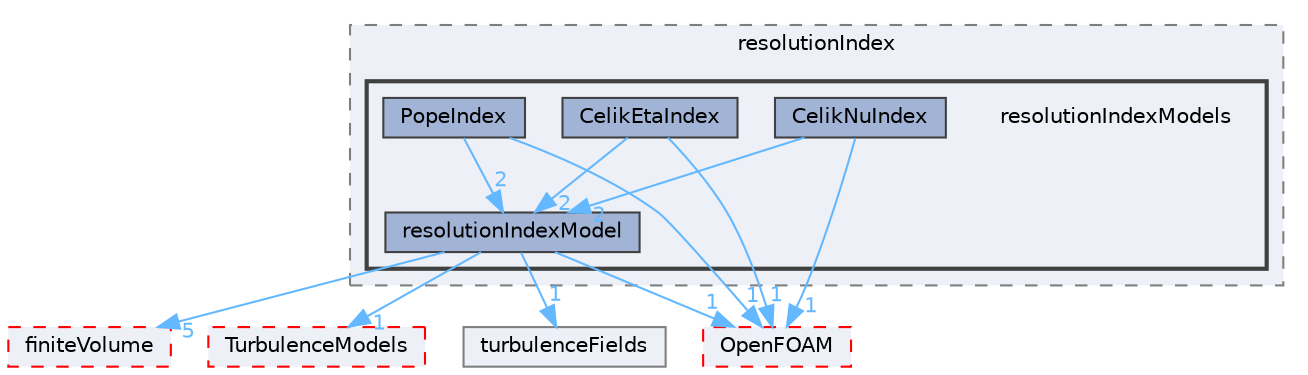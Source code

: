 digraph "src/functionObjects/field/resolutionIndex/resolutionIndexModels"
{
 // LATEX_PDF_SIZE
  bgcolor="transparent";
  edge [fontname=Helvetica,fontsize=10,labelfontname=Helvetica,labelfontsize=10];
  node [fontname=Helvetica,fontsize=10,shape=box,height=0.2,width=0.4];
  compound=true
  subgraph clusterdir_e8db3a87074a9470c16619fdb80b47d0 {
    graph [ bgcolor="#edf0f7", pencolor="grey50", label="resolutionIndex", fontname=Helvetica,fontsize=10 style="filled,dashed", URL="dir_e8db3a87074a9470c16619fdb80b47d0.html",tooltip=""]
  subgraph clusterdir_cf14d401277a9274773b840034e671c0 {
    graph [ bgcolor="#edf0f7", pencolor="grey25", label="", fontname=Helvetica,fontsize=10 style="filled,bold", URL="dir_cf14d401277a9274773b840034e671c0.html",tooltip=""]
    dir_cf14d401277a9274773b840034e671c0 [shape=plaintext, label="resolutionIndexModels"];
  dir_cd6212de20b1c0d5dd117ef92e043739 [label="CelikEtaIndex", fillcolor="#a2b4d6", color="grey25", style="filled", URL="dir_cd6212de20b1c0d5dd117ef92e043739.html",tooltip=""];
  dir_fa871da3955d60a9113c16345ddea041 [label="CelikNuIndex", fillcolor="#a2b4d6", color="grey25", style="filled", URL="dir_fa871da3955d60a9113c16345ddea041.html",tooltip=""];
  dir_67da4451802c5a1a90734c2976b27de1 [label="PopeIndex", fillcolor="#a2b4d6", color="grey25", style="filled", URL="dir_67da4451802c5a1a90734c2976b27de1.html",tooltip=""];
  dir_a95163a2d7d20003ae65738ae90795fd [label="resolutionIndexModel", fillcolor="#a2b4d6", color="grey25", style="filled", URL="dir_a95163a2d7d20003ae65738ae90795fd.html",tooltip=""];
  }
  }
  dir_1eda626aeac0f0ad2848c36acaa5d501 [label="TurbulenceModels", fillcolor="#edf0f7", color="red", style="filled,dashed", URL="dir_1eda626aeac0f0ad2848c36acaa5d501.html",tooltip=""];
  dir_5409d0360eb781d7ff82b6acabe6aa22 [label="turbulenceFields", fillcolor="#edf0f7", color="grey50", style="filled", URL="dir_5409d0360eb781d7ff82b6acabe6aa22.html",tooltip=""];
  dir_9bd15774b555cf7259a6fa18f99fe99b [label="finiteVolume", fillcolor="#edf0f7", color="red", style="filled,dashed", URL="dir_9bd15774b555cf7259a6fa18f99fe99b.html",tooltip=""];
  dir_c5473ff19b20e6ec4dfe5c310b3778a8 [label="OpenFOAM", fillcolor="#edf0f7", color="red", style="filled,dashed", URL="dir_c5473ff19b20e6ec4dfe5c310b3778a8.html",tooltip=""];
  dir_cd6212de20b1c0d5dd117ef92e043739->dir_a95163a2d7d20003ae65738ae90795fd [headlabel="2", labeldistance=1.5 headhref="dir_000407_003327.html" href="dir_000407_003327.html" color="steelblue1" fontcolor="steelblue1"];
  dir_cd6212de20b1c0d5dd117ef92e043739->dir_c5473ff19b20e6ec4dfe5c310b3778a8 [headlabel="1", labeldistance=1.5 headhref="dir_000407_002695.html" href="dir_000407_002695.html" color="steelblue1" fontcolor="steelblue1"];
  dir_fa871da3955d60a9113c16345ddea041->dir_a95163a2d7d20003ae65738ae90795fd [headlabel="2", labeldistance=1.5 headhref="dir_000408_003327.html" href="dir_000408_003327.html" color="steelblue1" fontcolor="steelblue1"];
  dir_fa871da3955d60a9113c16345ddea041->dir_c5473ff19b20e6ec4dfe5c310b3778a8 [headlabel="1", labeldistance=1.5 headhref="dir_000408_002695.html" href="dir_000408_002695.html" color="steelblue1" fontcolor="steelblue1"];
  dir_67da4451802c5a1a90734c2976b27de1->dir_a95163a2d7d20003ae65738ae90795fd [headlabel="2", labeldistance=1.5 headhref="dir_003001_003327.html" href="dir_003001_003327.html" color="steelblue1" fontcolor="steelblue1"];
  dir_67da4451802c5a1a90734c2976b27de1->dir_c5473ff19b20e6ec4dfe5c310b3778a8 [headlabel="1", labeldistance=1.5 headhref="dir_003001_002695.html" href="dir_003001_002695.html" color="steelblue1" fontcolor="steelblue1"];
  dir_a95163a2d7d20003ae65738ae90795fd->dir_1eda626aeac0f0ad2848c36acaa5d501 [headlabel="1", labeldistance=1.5 headhref="dir_003327_004143.html" href="dir_003327_004143.html" color="steelblue1" fontcolor="steelblue1"];
  dir_a95163a2d7d20003ae65738ae90795fd->dir_5409d0360eb781d7ff82b6acabe6aa22 [headlabel="1", labeldistance=1.5 headhref="dir_003327_004139.html" href="dir_003327_004139.html" color="steelblue1" fontcolor="steelblue1"];
  dir_a95163a2d7d20003ae65738ae90795fd->dir_9bd15774b555cf7259a6fa18f99fe99b [headlabel="5", labeldistance=1.5 headhref="dir_003327_001387.html" href="dir_003327_001387.html" color="steelblue1" fontcolor="steelblue1"];
  dir_a95163a2d7d20003ae65738ae90795fd->dir_c5473ff19b20e6ec4dfe5c310b3778a8 [headlabel="1", labeldistance=1.5 headhref="dir_003327_002695.html" href="dir_003327_002695.html" color="steelblue1" fontcolor="steelblue1"];
}
